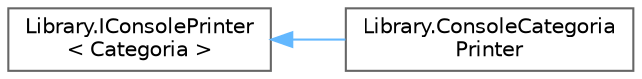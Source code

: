 digraph "Graphical Class Hierarchy"
{
 // INTERACTIVE_SVG=YES
 // LATEX_PDF_SIZE
  bgcolor="transparent";
  edge [fontname=Helvetica,fontsize=10,labelfontname=Helvetica,labelfontsize=10];
  node [fontname=Helvetica,fontsize=10,shape=box,height=0.2,width=0.4];
  rankdir="LR";
  Node0 [label="Library.IConsolePrinter\l\< Categoria \>",height=0.2,width=0.4,color="grey40", fillcolor="white", style="filled",URL="$interfaceLibrary_1_1IConsolePrinter.html",tooltip=" "];
  Node0 -> Node1 [dir="back",color="steelblue1",style="solid"];
  Node1 [label="Library.ConsoleCategoria\lPrinter",height=0.2,width=0.4,color="grey40", fillcolor="white", style="filled",URL="$classLibrary_1_1ConsoleCategoriaPrinter.html",tooltip="Clase para mostrar por pantalla las categorías."];
}
